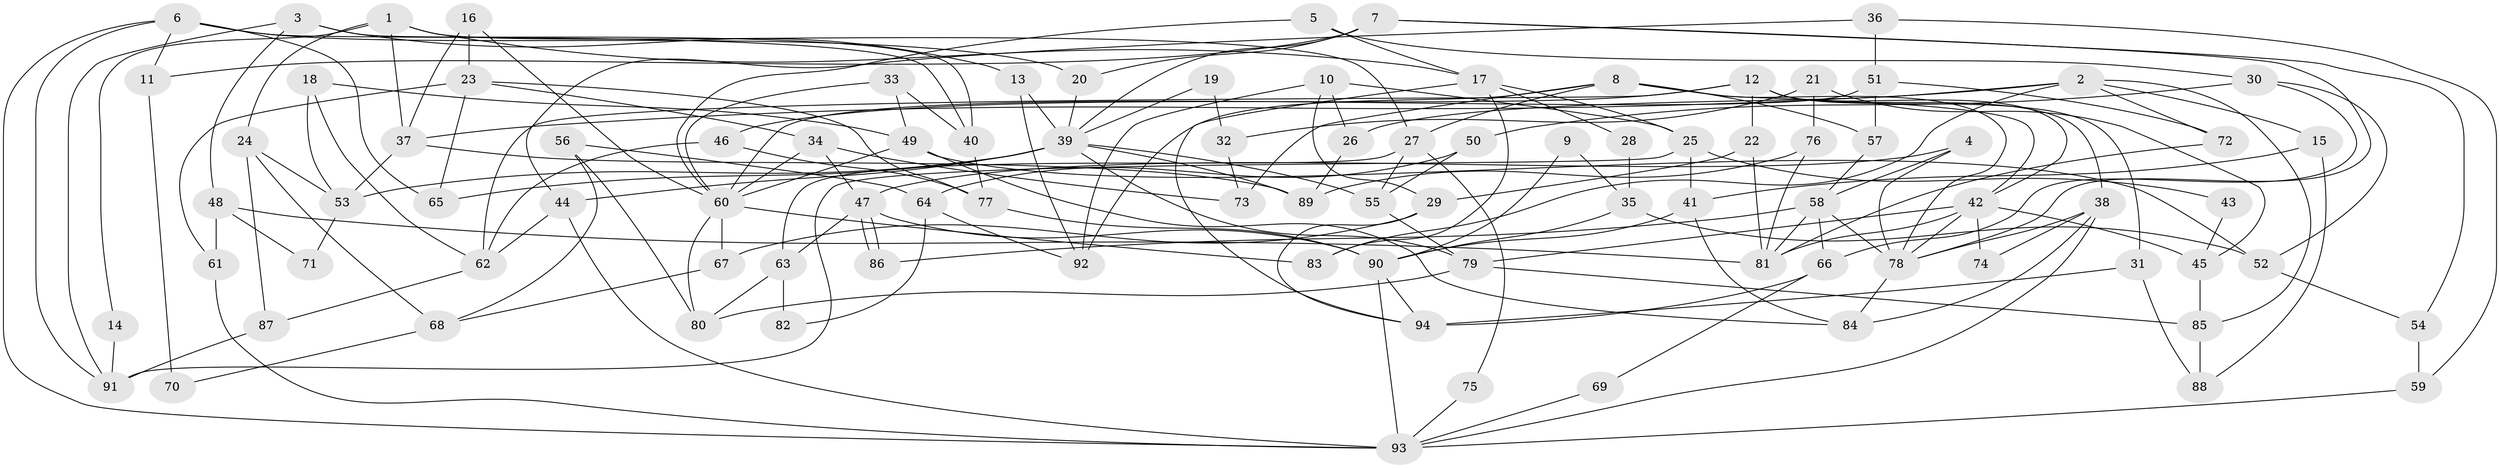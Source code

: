 // coarse degree distribution, {16: 0.03571428571428571, 10: 0.03571428571428571, 9: 0.07142857142857142, 7: 0.07142857142857142, 8: 0.03571428571428571, 14: 0.03571428571428571, 11: 0.14285714285714285, 3: 0.17857142857142858, 4: 0.14285714285714285, 6: 0.03571428571428571, 2: 0.17857142857142858, 5: 0.03571428571428571}
// Generated by graph-tools (version 1.1) at 2025/18/03/04/25 18:18:50]
// undirected, 94 vertices, 188 edges
graph export_dot {
graph [start="1"]
  node [color=gray90,style=filled];
  1;
  2;
  3;
  4;
  5;
  6;
  7;
  8;
  9;
  10;
  11;
  12;
  13;
  14;
  15;
  16;
  17;
  18;
  19;
  20;
  21;
  22;
  23;
  24;
  25;
  26;
  27;
  28;
  29;
  30;
  31;
  32;
  33;
  34;
  35;
  36;
  37;
  38;
  39;
  40;
  41;
  42;
  43;
  44;
  45;
  46;
  47;
  48;
  49;
  50;
  51;
  52;
  53;
  54;
  55;
  56;
  57;
  58;
  59;
  60;
  61;
  62;
  63;
  64;
  65;
  66;
  67;
  68;
  69;
  70;
  71;
  72;
  73;
  74;
  75;
  76;
  77;
  78;
  79;
  80;
  81;
  82;
  83;
  84;
  85;
  86;
  87;
  88;
  89;
  90;
  91;
  92;
  93;
  94;
  1 -- 27;
  1 -- 24;
  1 -- 14;
  1 -- 17;
  1 -- 37;
  2 -- 37;
  2 -- 83;
  2 -- 15;
  2 -- 26;
  2 -- 72;
  2 -- 85;
  3 -- 91;
  3 -- 48;
  3 -- 13;
  3 -- 40;
  4 -- 78;
  4 -- 58;
  4 -- 47;
  5 -- 60;
  5 -- 17;
  5 -- 30;
  6 -- 20;
  6 -- 40;
  6 -- 11;
  6 -- 65;
  6 -- 91;
  6 -- 93;
  7 -- 78;
  7 -- 39;
  7 -- 11;
  7 -- 20;
  7 -- 54;
  8 -- 78;
  8 -- 42;
  8 -- 27;
  8 -- 57;
  8 -- 73;
  8 -- 92;
  9 -- 90;
  9 -- 35;
  10 -- 92;
  10 -- 25;
  10 -- 26;
  10 -- 29;
  11 -- 70;
  12 -- 38;
  12 -- 62;
  12 -- 22;
  12 -- 31;
  12 -- 42;
  12 -- 46;
  13 -- 39;
  13 -- 92;
  14 -- 91;
  15 -- 41;
  15 -- 88;
  16 -- 23;
  16 -- 37;
  16 -- 60;
  17 -- 94;
  17 -- 25;
  17 -- 28;
  17 -- 83;
  18 -- 49;
  18 -- 62;
  18 -- 53;
  19 -- 32;
  19 -- 39;
  20 -- 39;
  21 -- 76;
  21 -- 45;
  21 -- 32;
  22 -- 29;
  22 -- 81;
  23 -- 77;
  23 -- 65;
  23 -- 34;
  23 -- 61;
  24 -- 53;
  24 -- 87;
  24 -- 68;
  25 -- 41;
  25 -- 43;
  25 -- 91;
  26 -- 89;
  27 -- 55;
  27 -- 63;
  27 -- 75;
  28 -- 35;
  29 -- 94;
  29 -- 67;
  30 -- 50;
  30 -- 52;
  30 -- 66;
  31 -- 88;
  31 -- 94;
  32 -- 73;
  33 -- 60;
  33 -- 49;
  33 -- 40;
  34 -- 47;
  34 -- 60;
  34 -- 73;
  35 -- 90;
  35 -- 52;
  36 -- 44;
  36 -- 51;
  36 -- 59;
  37 -- 53;
  37 -- 89;
  38 -- 78;
  38 -- 84;
  38 -- 74;
  38 -- 93;
  39 -- 89;
  39 -- 79;
  39 -- 44;
  39 -- 53;
  39 -- 55;
  39 -- 65;
  40 -- 77;
  41 -- 90;
  41 -- 84;
  42 -- 81;
  42 -- 45;
  42 -- 74;
  42 -- 78;
  42 -- 79;
  43 -- 45;
  44 -- 93;
  44 -- 62;
  45 -- 85;
  46 -- 77;
  46 -- 62;
  47 -- 86;
  47 -- 86;
  47 -- 63;
  47 -- 90;
  48 -- 81;
  48 -- 61;
  48 -- 71;
  49 -- 60;
  49 -- 52;
  49 -- 84;
  50 -- 55;
  50 -- 64;
  51 -- 60;
  51 -- 57;
  51 -- 72;
  52 -- 54;
  53 -- 71;
  54 -- 59;
  55 -- 79;
  56 -- 68;
  56 -- 80;
  56 -- 64;
  57 -- 58;
  58 -- 81;
  58 -- 66;
  58 -- 78;
  58 -- 86;
  59 -- 93;
  60 -- 67;
  60 -- 80;
  60 -- 83;
  61 -- 93;
  62 -- 87;
  63 -- 80;
  63 -- 82;
  64 -- 92;
  64 -- 82;
  66 -- 94;
  66 -- 69;
  67 -- 68;
  68 -- 70;
  69 -- 93;
  72 -- 81;
  75 -- 93;
  76 -- 89;
  76 -- 81;
  77 -- 90;
  78 -- 84;
  79 -- 80;
  79 -- 85;
  85 -- 88;
  87 -- 91;
  90 -- 93;
  90 -- 94;
}
